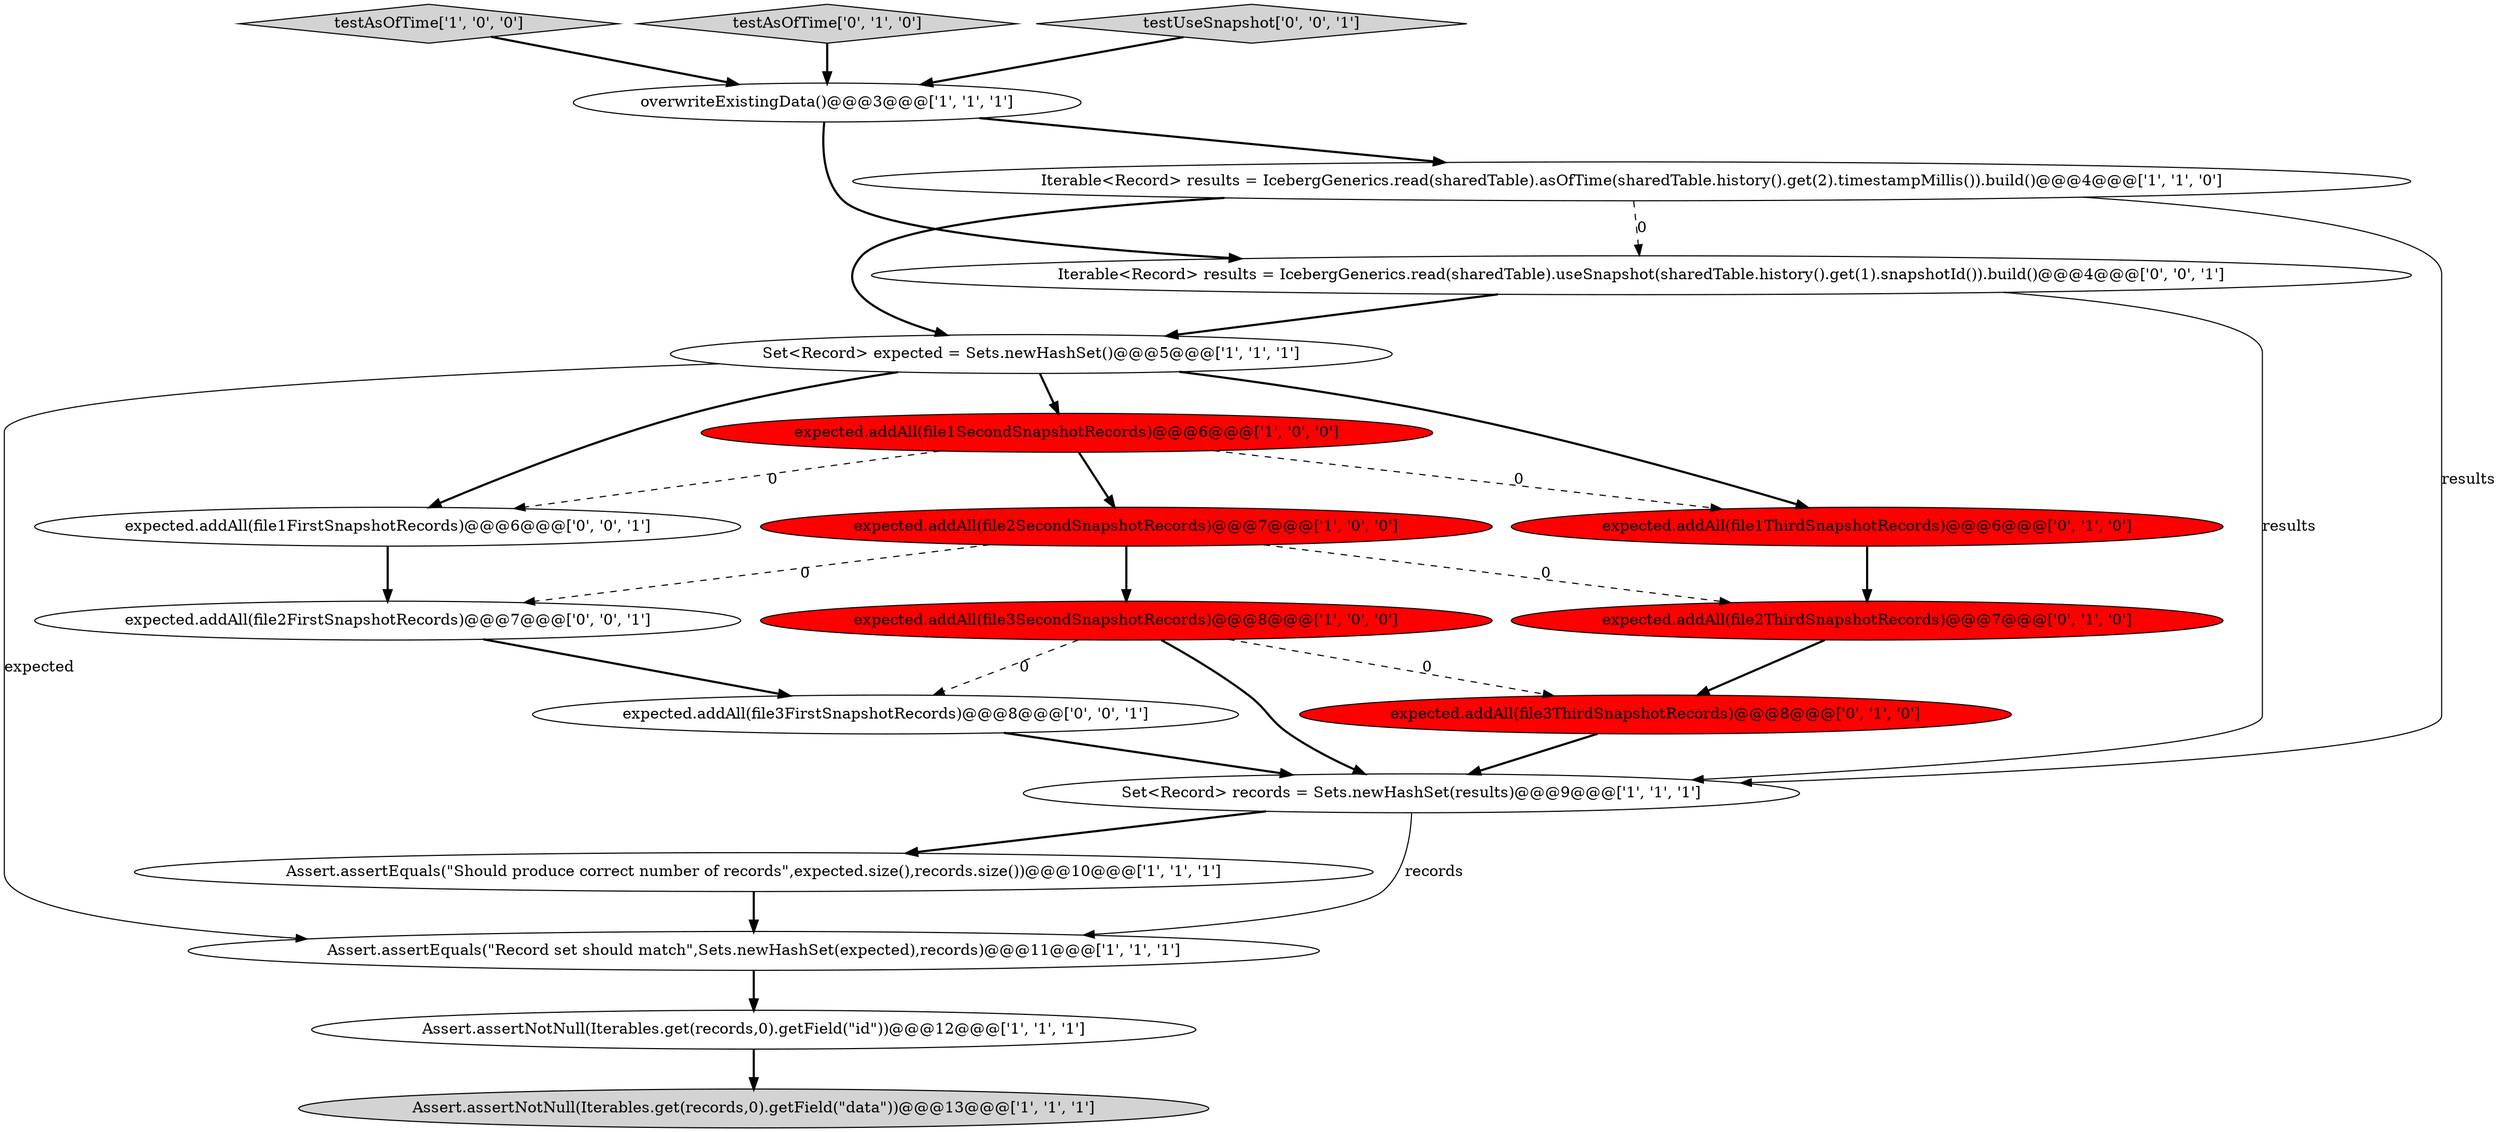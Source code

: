 digraph {
19 [style = filled, label = "Iterable<Record> results = IcebergGenerics.read(sharedTable).useSnapshot(sharedTable.history().get(1).snapshotId()).build()@@@4@@@['0', '0', '1']", fillcolor = white, shape = ellipse image = "AAA0AAABBB3BBB"];
3 [style = filled, label = "expected.addAll(file3SecondSnapshotRecords)@@@8@@@['1', '0', '0']", fillcolor = red, shape = ellipse image = "AAA1AAABBB1BBB"];
2 [style = filled, label = "overwriteExistingData()@@@3@@@['1', '1', '1']", fillcolor = white, shape = ellipse image = "AAA0AAABBB1BBB"];
11 [style = filled, label = "Iterable<Record> results = IcebergGenerics.read(sharedTable).asOfTime(sharedTable.history().get(2).timestampMillis()).build()@@@4@@@['1', '1', '0']", fillcolor = white, shape = ellipse image = "AAA0AAABBB1BBB"];
5 [style = filled, label = "Set<Record> expected = Sets.newHashSet()@@@5@@@['1', '1', '1']", fillcolor = white, shape = ellipse image = "AAA0AAABBB1BBB"];
9 [style = filled, label = "testAsOfTime['1', '0', '0']", fillcolor = lightgray, shape = diamond image = "AAA0AAABBB1BBB"];
4 [style = filled, label = "expected.addAll(file1SecondSnapshotRecords)@@@6@@@['1', '0', '0']", fillcolor = red, shape = ellipse image = "AAA1AAABBB1BBB"];
0 [style = filled, label = "expected.addAll(file2SecondSnapshotRecords)@@@7@@@['1', '0', '0']", fillcolor = red, shape = ellipse image = "AAA1AAABBB1BBB"];
12 [style = filled, label = "expected.addAll(file1ThirdSnapshotRecords)@@@6@@@['0', '1', '0']", fillcolor = red, shape = ellipse image = "AAA1AAABBB2BBB"];
7 [style = filled, label = "Set<Record> records = Sets.newHashSet(results)@@@9@@@['1', '1', '1']", fillcolor = white, shape = ellipse image = "AAA0AAABBB1BBB"];
18 [style = filled, label = "expected.addAll(file2FirstSnapshotRecords)@@@7@@@['0', '0', '1']", fillcolor = white, shape = ellipse image = "AAA0AAABBB3BBB"];
14 [style = filled, label = "testAsOfTime['0', '1', '0']", fillcolor = lightgray, shape = diamond image = "AAA0AAABBB2BBB"];
1 [style = filled, label = "Assert.assertNotNull(Iterables.get(records,0).getField(\"id\"))@@@12@@@['1', '1', '1']", fillcolor = white, shape = ellipse image = "AAA0AAABBB1BBB"];
17 [style = filled, label = "testUseSnapshot['0', '0', '1']", fillcolor = lightgray, shape = diamond image = "AAA0AAABBB3BBB"];
15 [style = filled, label = "expected.addAll(file3ThirdSnapshotRecords)@@@8@@@['0', '1', '0']", fillcolor = red, shape = ellipse image = "AAA1AAABBB2BBB"];
10 [style = filled, label = "Assert.assertEquals(\"Record set should match\",Sets.newHashSet(expected),records)@@@11@@@['1', '1', '1']", fillcolor = white, shape = ellipse image = "AAA0AAABBB1BBB"];
8 [style = filled, label = "Assert.assertNotNull(Iterables.get(records,0).getField(\"data\"))@@@13@@@['1', '1', '1']", fillcolor = lightgray, shape = ellipse image = "AAA0AAABBB1BBB"];
16 [style = filled, label = "expected.addAll(file1FirstSnapshotRecords)@@@6@@@['0', '0', '1']", fillcolor = white, shape = ellipse image = "AAA0AAABBB3BBB"];
6 [style = filled, label = "Assert.assertEquals(\"Should produce correct number of records\",expected.size(),records.size())@@@10@@@['1', '1', '1']", fillcolor = white, shape = ellipse image = "AAA0AAABBB1BBB"];
20 [style = filled, label = "expected.addAll(file3FirstSnapshotRecords)@@@8@@@['0', '0', '1']", fillcolor = white, shape = ellipse image = "AAA0AAABBB3BBB"];
13 [style = filled, label = "expected.addAll(file2ThirdSnapshotRecords)@@@7@@@['0', '1', '0']", fillcolor = red, shape = ellipse image = "AAA1AAABBB2BBB"];
0->3 [style = bold, label=""];
2->19 [style = bold, label=""];
16->18 [style = bold, label=""];
1->8 [style = bold, label=""];
4->16 [style = dashed, label="0"];
15->7 [style = bold, label=""];
9->2 [style = bold, label=""];
5->10 [style = solid, label="expected"];
4->0 [style = bold, label=""];
4->12 [style = dashed, label="0"];
5->16 [style = bold, label=""];
19->5 [style = bold, label=""];
12->13 [style = bold, label=""];
11->5 [style = bold, label=""];
18->20 [style = bold, label=""];
17->2 [style = bold, label=""];
3->7 [style = bold, label=""];
5->12 [style = bold, label=""];
11->19 [style = dashed, label="0"];
6->10 [style = bold, label=""];
5->4 [style = bold, label=""];
7->6 [style = bold, label=""];
0->13 [style = dashed, label="0"];
3->20 [style = dashed, label="0"];
19->7 [style = solid, label="results"];
3->15 [style = dashed, label="0"];
0->18 [style = dashed, label="0"];
14->2 [style = bold, label=""];
13->15 [style = bold, label=""];
20->7 [style = bold, label=""];
11->7 [style = solid, label="results"];
10->1 [style = bold, label=""];
2->11 [style = bold, label=""];
7->10 [style = solid, label="records"];
}
